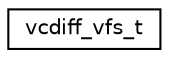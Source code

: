 digraph "Graphical Class Hierarchy"
{
 // LATEX_PDF_SIZE
  edge [fontname="Helvetica",fontsize="10",labelfontname="Helvetica",labelfontsize="10"];
  node [fontname="Helvetica",fontsize="10",shape=record];
  rankdir="LR";
  Node0 [label="vcdiff_vfs_t",height=0.2,width=0.4,color="black", fillcolor="white", style="filled",URL="$structvcdiff__vfs__t.html",tooltip="Context for the underlying file."];
}
